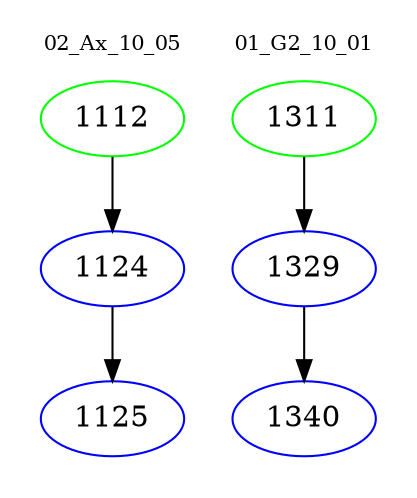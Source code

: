 digraph{
subgraph cluster_0 {
color = white
label = "02_Ax_10_05";
fontsize=10;
T0_1112 [label="1112", color="green"]
T0_1112 -> T0_1124 [color="black"]
T0_1124 [label="1124", color="blue"]
T0_1124 -> T0_1125 [color="black"]
T0_1125 [label="1125", color="blue"]
}
subgraph cluster_1 {
color = white
label = "01_G2_10_01";
fontsize=10;
T1_1311 [label="1311", color="green"]
T1_1311 -> T1_1329 [color="black"]
T1_1329 [label="1329", color="blue"]
T1_1329 -> T1_1340 [color="black"]
T1_1340 [label="1340", color="blue"]
}
}
